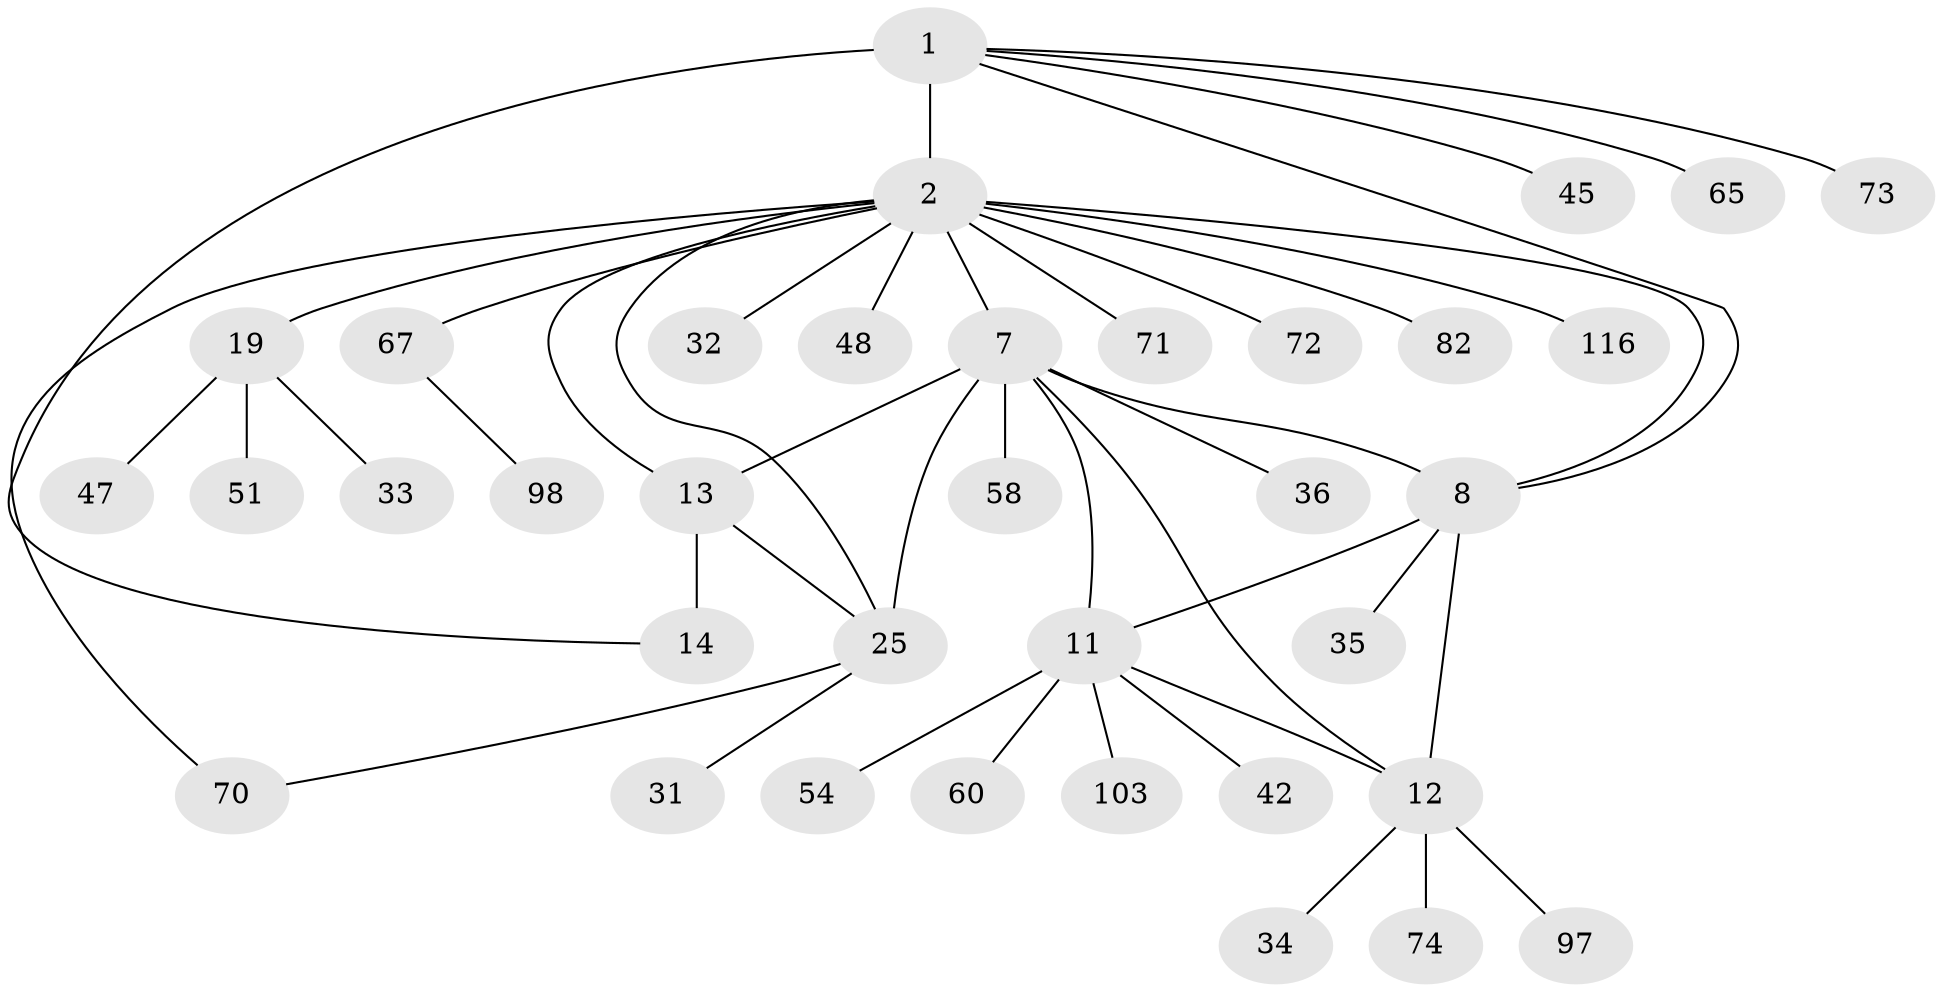 // original degree distribution, {10: 0.016260162601626018, 8: 0.08130081300813008, 5: 0.016260162601626018, 7: 0.016260162601626018, 6: 0.04065040650406504, 11: 0.024390243902439025, 9: 0.04065040650406504, 16: 0.008130081300813009, 1: 0.6097560975609756, 2: 0.13008130081300814, 3: 0.008130081300813009, 4: 0.008130081300813009}
// Generated by graph-tools (version 1.1) at 2025/19/03/04/25 18:19:57]
// undirected, 36 vertices, 45 edges
graph export_dot {
graph [start="1"]
  node [color=gray90,style=filled];
  1 [super="+3+40+5+87+89+109+110"];
  2 [super="+22+4"];
  7 [super="+10+26+92+93+123+46+44"];
  8 [super="+122+9"];
  11;
  12;
  13 [super="+84+95+69+15+62+38+17+18+16"];
  14 [super="+41+79"];
  19 [super="+20+83+21+23"];
  25 [super="+28+104+27"];
  31;
  32;
  33;
  34;
  35;
  36;
  42 [super="+88"];
  45;
  47;
  48 [super="+106"];
  51;
  54;
  58;
  60;
  65;
  67 [super="+102+90+77"];
  70;
  71 [super="+118"];
  72;
  73;
  74;
  82;
  97;
  98;
  103;
  116;
  1 -- 2 [weight=9];
  1 -- 8;
  1 -- 45;
  1 -- 14;
  1 -- 65;
  1 -- 73;
  2 -- 25;
  2 -- 32;
  2 -- 48;
  2 -- 116;
  2 -- 67;
  2 -- 70;
  2 -- 7 [weight=2];
  2 -- 8 [weight=2];
  2 -- 71;
  2 -- 72;
  2 -- 13;
  2 -- 82;
  2 -- 19 [weight=5];
  7 -- 8 [weight=4];
  7 -- 11 [weight=2];
  7 -- 12 [weight=2];
  7 -- 36;
  7 -- 13;
  7 -- 58;
  7 -- 25 [weight=8];
  8 -- 11 [weight=2];
  8 -- 12 [weight=2];
  8 -- 35;
  11 -- 12;
  11 -- 42;
  11 -- 54;
  11 -- 60;
  11 -- 103;
  12 -- 34;
  12 -- 74;
  12 -- 97;
  13 -- 14 [weight=5];
  13 -- 25;
  19 -- 33;
  19 -- 47;
  19 -- 51;
  25 -- 31;
  25 -- 70;
  67 -- 98;
}

